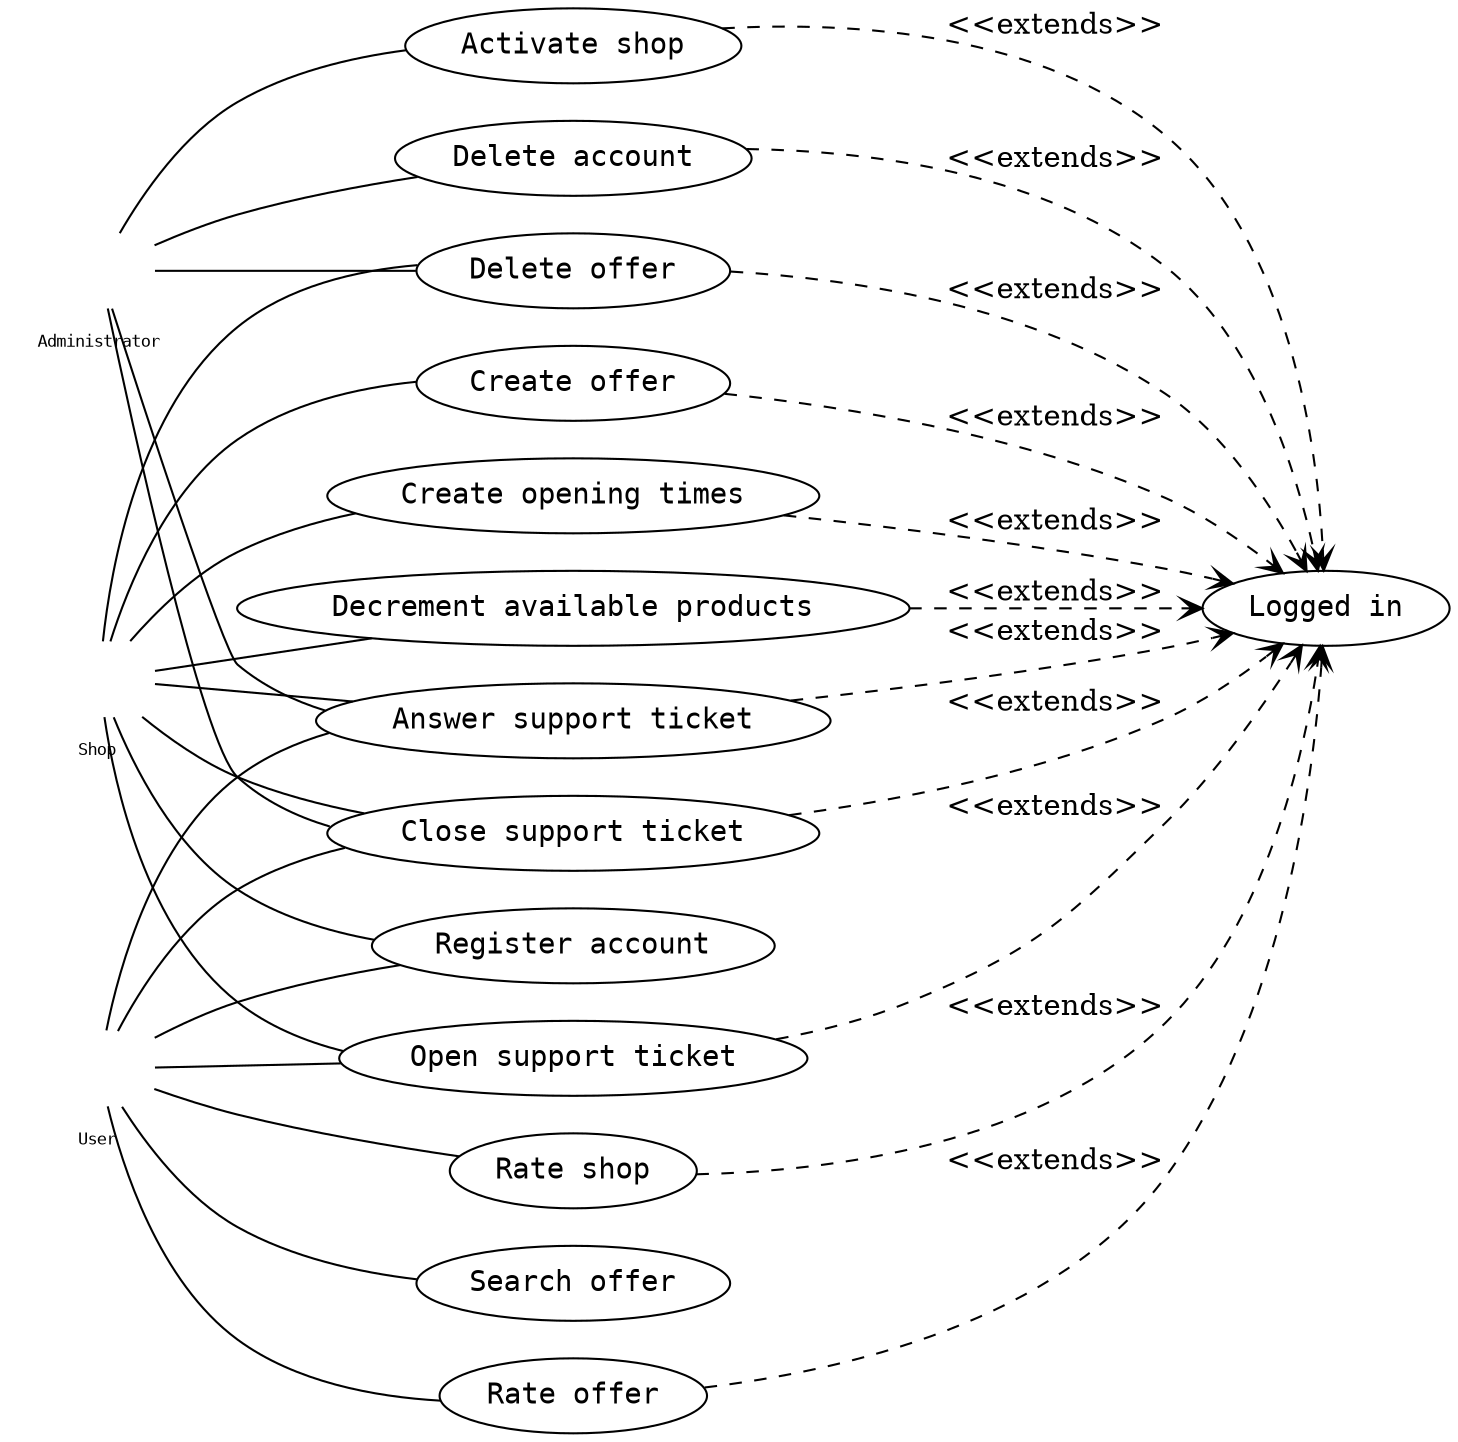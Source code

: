 digraph G {
	rankdir = "LR";
	labelloc="b";
	peripheries=0;

	/* graph [ splines=ortho ] */

	fontname = "Inconsolata";
	fontsize = 8;

	node [
		shape = "plaintext";
		fontname = "Inconsolata"
	];

	subgraph clusterUser {label="User"; User};
	User [ shapefile="./assets/stick.png"; peripheries=0; label="" ];

	subgraph clusterAdmin {label="Administrator"; Administrator};
	Administrator [ shapefile="./assets/stick.png"; peripheries=0; label="" ];

	subgraph clusterShop {label="Shop"; Shop};
	Shop [ shapefile="./assets/stick.png"; peripheries=0; label="" ];

	node [
		shape = "ellipse";
		style = "solid"
	];

	ActivateShop [ label = "Activate shop" ];
	AnswerTicket [ label = "Answer support ticket" ];
	CloseTicket [ label = "Close support ticket" ];
	CreateOffer [ label = "Create offer" ];
	CreateOpeningTimes [ label = "Create opening times" ];
	DecrementAvailable [ label = "Decrement available products" ];
	DeleteAccount [ label = "Delete account" ];
	DeleteOffer [ label = "Delete offer" ];
	Login [ label = "Logged in" ]
	OpenTicket [ label = "Open support ticket" ];
	RateOffer [ label = "Rate offer" ];
	RateShop [ label = "Rate shop" ];
	Register [ label = "Register account" ];
	Search [ label = "Search offer" ];

	edge [
		arrowhead="none"
	];

	User -> AnswerTicket;
	User -> CloseTicket;
	User -> OpenTicket;
	User -> RateOffer;
	User -> RateShop;
	User -> Register;
	User -> Search;

	Administrator -> ActivateShop;
	Administrator -> AnswerTicket;
	Administrator -> CloseTicket;
	Administrator -> DeleteAccount;
	Administrator -> DeleteOffer;

	Shop -> AnswerTicket;
	Shop -> CloseTicket;
	Shop -> CreateOffer;
	Shop -> CreateOpeningTimes;
	Shop -> Register;
	Shop -> DecrementAvailable;
	Shop -> DeleteOffer;
	Shop -> OpenTicket;

	edge [ arrowhead="vee" label="<<extends>>" style="dashed" ];

	ActivateShop -> Login;
	AnswerTicket -> Login;
	CloseTicket -> Login;
	CreateOffer -> Login;
	CreateOpeningTimes -> Login;
	DecrementAvailable -> Login;
	DeleteAccount -> Login;
	DeleteOffer -> Login;
	OpenTicket -> Login;
	RateOffer -> Login;
	RateShop -> Login;

}
